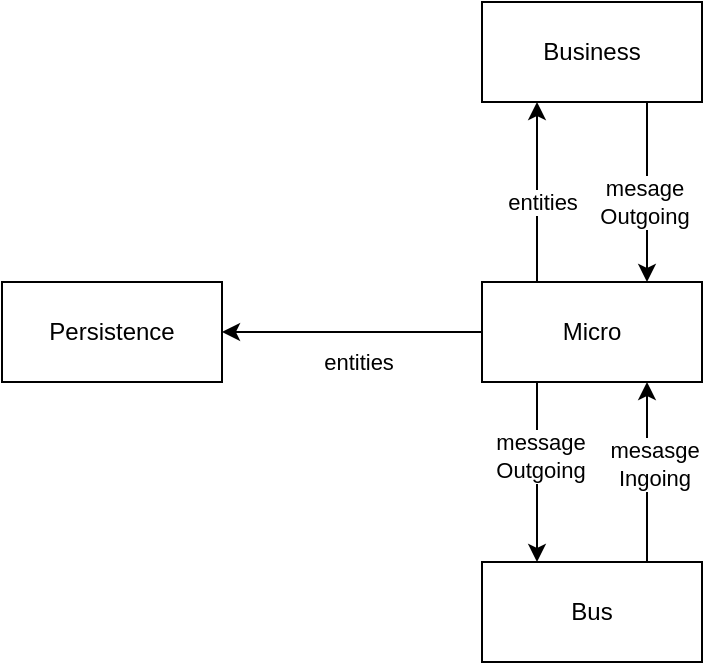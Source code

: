 <mxfile version="25.0.3">
  <diagram name="Page-1" id="oB8MHlwppOr-tE6rPpJF">
    <mxGraphModel grid="1" page="1" gridSize="10" guides="1" tooltips="1" connect="1" arrows="1" fold="1" pageScale="1" pageWidth="1169" pageHeight="1654" math="0" shadow="0">
      <root>
        <mxCell id="0" />
        <mxCell id="1" parent="0" />
        <mxCell id="eXQPlTZvWFYznu4N8apm-16" style="edgeStyle=orthogonalEdgeStyle;rounded=0;orthogonalLoop=1;jettySize=auto;html=1;exitX=0.25;exitY=1;exitDx=0;exitDy=0;entryX=0.25;entryY=0;entryDx=0;entryDy=0;" edge="1" parent="1" source="eXQPlTZvWFYznu4N8apm-12" target="eXQPlTZvWFYznu4N8apm-13">
          <mxGeometry relative="1" as="geometry" />
        </mxCell>
        <mxCell id="eXQPlTZvWFYznu4N8apm-17" value="message&lt;div&gt;Outgoing&lt;/div&gt;" style="edgeLabel;html=1;align=center;verticalAlign=middle;resizable=0;points=[];" connectable="0" vertex="1" parent="eXQPlTZvWFYznu4N8apm-16">
          <mxGeometry x="-0.178" y="1" relative="1" as="geometry">
            <mxPoint as="offset" />
          </mxGeometry>
        </mxCell>
        <mxCell id="eXQPlTZvWFYznu4N8apm-23" style="edgeStyle=orthogonalEdgeStyle;rounded=0;orthogonalLoop=1;jettySize=auto;html=1;" edge="1" parent="1" source="eXQPlTZvWFYznu4N8apm-12" target="eXQPlTZvWFYznu4N8apm-22">
          <mxGeometry relative="1" as="geometry" />
        </mxCell>
        <mxCell id="eXQPlTZvWFYznu4N8apm-24" value="entities" style="edgeLabel;html=1;align=center;verticalAlign=middle;resizable=0;points=[];" connectable="0" vertex="1" parent="eXQPlTZvWFYznu4N8apm-23">
          <mxGeometry x="-0.046" y="2" relative="1" as="geometry">
            <mxPoint y="13" as="offset" />
          </mxGeometry>
        </mxCell>
        <mxCell id="2hEhRjvWio_6mA107dTf-1" style="edgeStyle=orthogonalEdgeStyle;rounded=0;orthogonalLoop=1;jettySize=auto;html=1;exitX=0.25;exitY=0;exitDx=0;exitDy=0;entryX=0.25;entryY=1;entryDx=0;entryDy=0;" edge="1" parent="1" source="eXQPlTZvWFYznu4N8apm-12" target="eXQPlTZvWFYznu4N8apm-26">
          <mxGeometry relative="1" as="geometry" />
        </mxCell>
        <mxCell id="2hEhRjvWio_6mA107dTf-2" value="entities" style="edgeLabel;html=1;align=center;verticalAlign=middle;resizable=0;points=[];" connectable="0" vertex="1" parent="2hEhRjvWio_6mA107dTf-1">
          <mxGeometry x="0.178" y="-1" relative="1" as="geometry">
            <mxPoint x="1" y="13" as="offset" />
          </mxGeometry>
        </mxCell>
        <mxCell id="eXQPlTZvWFYznu4N8apm-12" value="Micro" style="html=1;whiteSpace=wrap;" vertex="1" parent="1">
          <mxGeometry x="530" y="320" width="110" height="50" as="geometry" />
        </mxCell>
        <mxCell id="eXQPlTZvWFYznu4N8apm-20" style="edgeStyle=orthogonalEdgeStyle;rounded=0;orthogonalLoop=1;jettySize=auto;html=1;exitX=0.75;exitY=0;exitDx=0;exitDy=0;entryX=0.75;entryY=1;entryDx=0;entryDy=0;" edge="1" parent="1" source="eXQPlTZvWFYznu4N8apm-13" target="eXQPlTZvWFYznu4N8apm-12">
          <mxGeometry relative="1" as="geometry" />
        </mxCell>
        <mxCell id="eXQPlTZvWFYznu4N8apm-21" value="mesasge&lt;div&gt;Ingoing&lt;/div&gt;" style="edgeLabel;html=1;align=center;verticalAlign=middle;resizable=0;points=[];" connectable="0" vertex="1" parent="eXQPlTZvWFYznu4N8apm-20">
          <mxGeometry x="0.089" y="-2" relative="1" as="geometry">
            <mxPoint x="1" as="offset" />
          </mxGeometry>
        </mxCell>
        <mxCell id="eXQPlTZvWFYznu4N8apm-13" value="Bus" style="html=1;whiteSpace=wrap;" vertex="1" parent="1">
          <mxGeometry x="530" y="460" width="110" height="50" as="geometry" />
        </mxCell>
        <mxCell id="eXQPlTZvWFYznu4N8apm-22" value="Persistence" style="html=1;whiteSpace=wrap;" vertex="1" parent="1">
          <mxGeometry x="290" y="320" width="110" height="50" as="geometry" />
        </mxCell>
        <mxCell id="2hEhRjvWio_6mA107dTf-3" style="edgeStyle=orthogonalEdgeStyle;rounded=0;orthogonalLoop=1;jettySize=auto;html=1;exitX=0.75;exitY=1;exitDx=0;exitDy=0;entryX=0.75;entryY=0;entryDx=0;entryDy=0;" edge="1" parent="1" source="eXQPlTZvWFYznu4N8apm-26" target="eXQPlTZvWFYznu4N8apm-12">
          <mxGeometry relative="1" as="geometry" />
        </mxCell>
        <mxCell id="2hEhRjvWio_6mA107dTf-4" value="mesage&lt;div&gt;Outgoing&lt;/div&gt;" style="edgeLabel;html=1;align=center;verticalAlign=middle;resizable=0;points=[];" connectable="0" vertex="1" parent="2hEhRjvWio_6mA107dTf-3">
          <mxGeometry x="0.133" y="2" relative="1" as="geometry">
            <mxPoint x="-4" y="-1" as="offset" />
          </mxGeometry>
        </mxCell>
        <mxCell id="eXQPlTZvWFYznu4N8apm-26" value="Business" style="html=1;whiteSpace=wrap;" vertex="1" parent="1">
          <mxGeometry x="530" y="180" width="110" height="50" as="geometry" />
        </mxCell>
      </root>
    </mxGraphModel>
  </diagram>
</mxfile>
